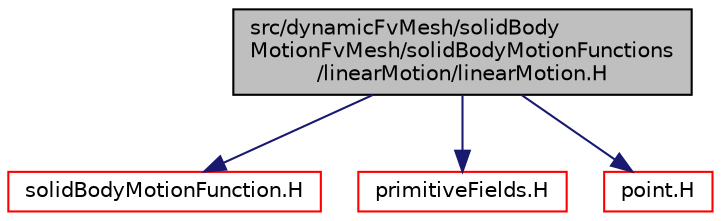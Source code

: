 digraph "src/dynamicFvMesh/solidBodyMotionFvMesh/solidBodyMotionFunctions/linearMotion/linearMotion.H"
{
  bgcolor="transparent";
  edge [fontname="Helvetica",fontsize="10",labelfontname="Helvetica",labelfontsize="10"];
  node [fontname="Helvetica",fontsize="10",shape=record];
  Node1 [label="src/dynamicFvMesh/solidBody\lMotionFvMesh/solidBodyMotionFunctions\l/linearMotion/linearMotion.H",height=0.2,width=0.4,color="black", fillcolor="grey75", style="filled", fontcolor="black"];
  Node1 -> Node2 [color="midnightblue",fontsize="10",style="solid",fontname="Helvetica"];
  Node2 [label="solidBodyMotionFunction.H",height=0.2,width=0.4,color="red",URL="$a04881.html"];
  Node1 -> Node3 [color="midnightblue",fontsize="10",style="solid",fontname="Helvetica"];
  Node3 [label="primitiveFields.H",height=0.2,width=0.4,color="red",URL="$a08123.html",tooltip="Specialisations of Field<T> for scalar, vector and tensor. "];
  Node1 -> Node4 [color="midnightblue",fontsize="10",style="solid",fontname="Helvetica"];
  Node4 [label="point.H",height=0.2,width=0.4,color="red",URL="$a08945.html"];
}
